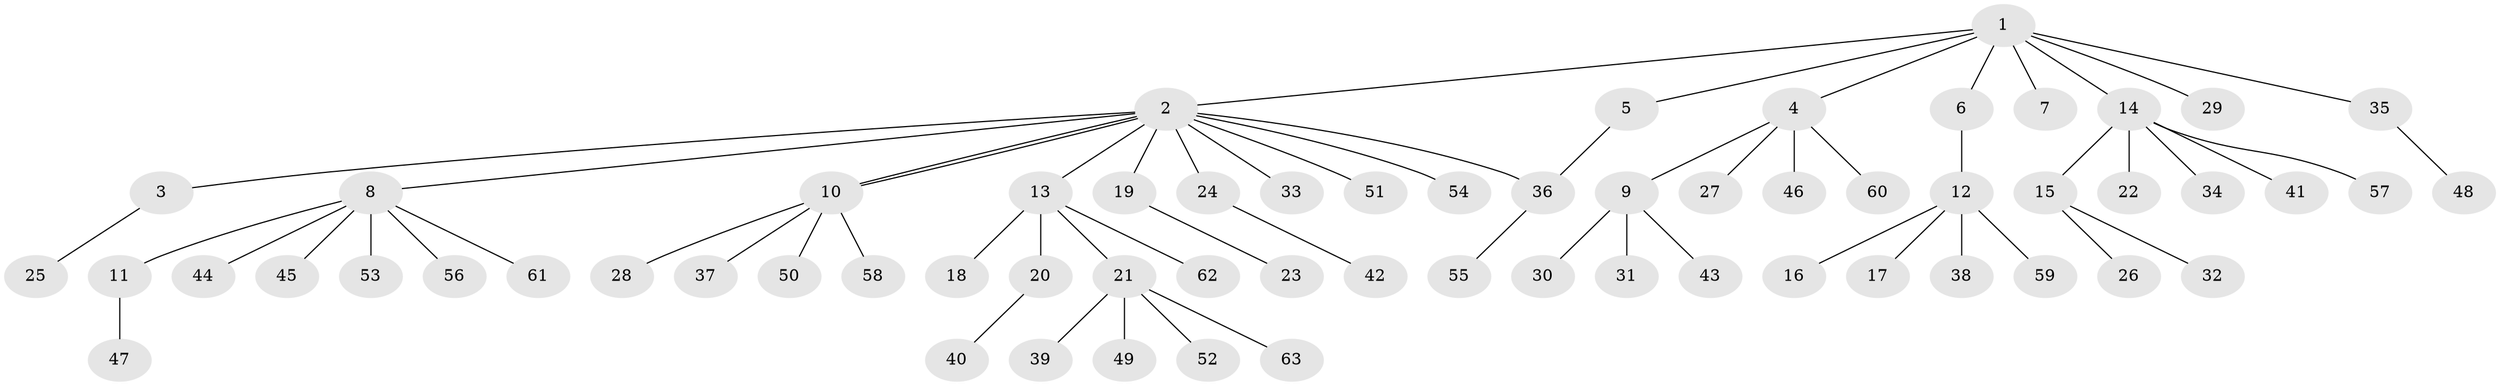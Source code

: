 // Generated by graph-tools (version 1.1) at 2025/49/03/09/25 03:49:57]
// undirected, 63 vertices, 64 edges
graph export_dot {
graph [start="1"]
  node [color=gray90,style=filled];
  1;
  2;
  3;
  4;
  5;
  6;
  7;
  8;
  9;
  10;
  11;
  12;
  13;
  14;
  15;
  16;
  17;
  18;
  19;
  20;
  21;
  22;
  23;
  24;
  25;
  26;
  27;
  28;
  29;
  30;
  31;
  32;
  33;
  34;
  35;
  36;
  37;
  38;
  39;
  40;
  41;
  42;
  43;
  44;
  45;
  46;
  47;
  48;
  49;
  50;
  51;
  52;
  53;
  54;
  55;
  56;
  57;
  58;
  59;
  60;
  61;
  62;
  63;
  1 -- 2;
  1 -- 4;
  1 -- 5;
  1 -- 6;
  1 -- 7;
  1 -- 14;
  1 -- 29;
  1 -- 35;
  2 -- 3;
  2 -- 8;
  2 -- 10;
  2 -- 10;
  2 -- 13;
  2 -- 19;
  2 -- 24;
  2 -- 33;
  2 -- 36;
  2 -- 51;
  2 -- 54;
  3 -- 25;
  4 -- 9;
  4 -- 27;
  4 -- 46;
  4 -- 60;
  5 -- 36;
  6 -- 12;
  8 -- 11;
  8 -- 44;
  8 -- 45;
  8 -- 53;
  8 -- 56;
  8 -- 61;
  9 -- 30;
  9 -- 31;
  9 -- 43;
  10 -- 28;
  10 -- 37;
  10 -- 50;
  10 -- 58;
  11 -- 47;
  12 -- 16;
  12 -- 17;
  12 -- 38;
  12 -- 59;
  13 -- 18;
  13 -- 20;
  13 -- 21;
  13 -- 62;
  14 -- 15;
  14 -- 22;
  14 -- 34;
  14 -- 41;
  14 -- 57;
  15 -- 26;
  15 -- 32;
  19 -- 23;
  20 -- 40;
  21 -- 39;
  21 -- 49;
  21 -- 52;
  21 -- 63;
  24 -- 42;
  35 -- 48;
  36 -- 55;
}

